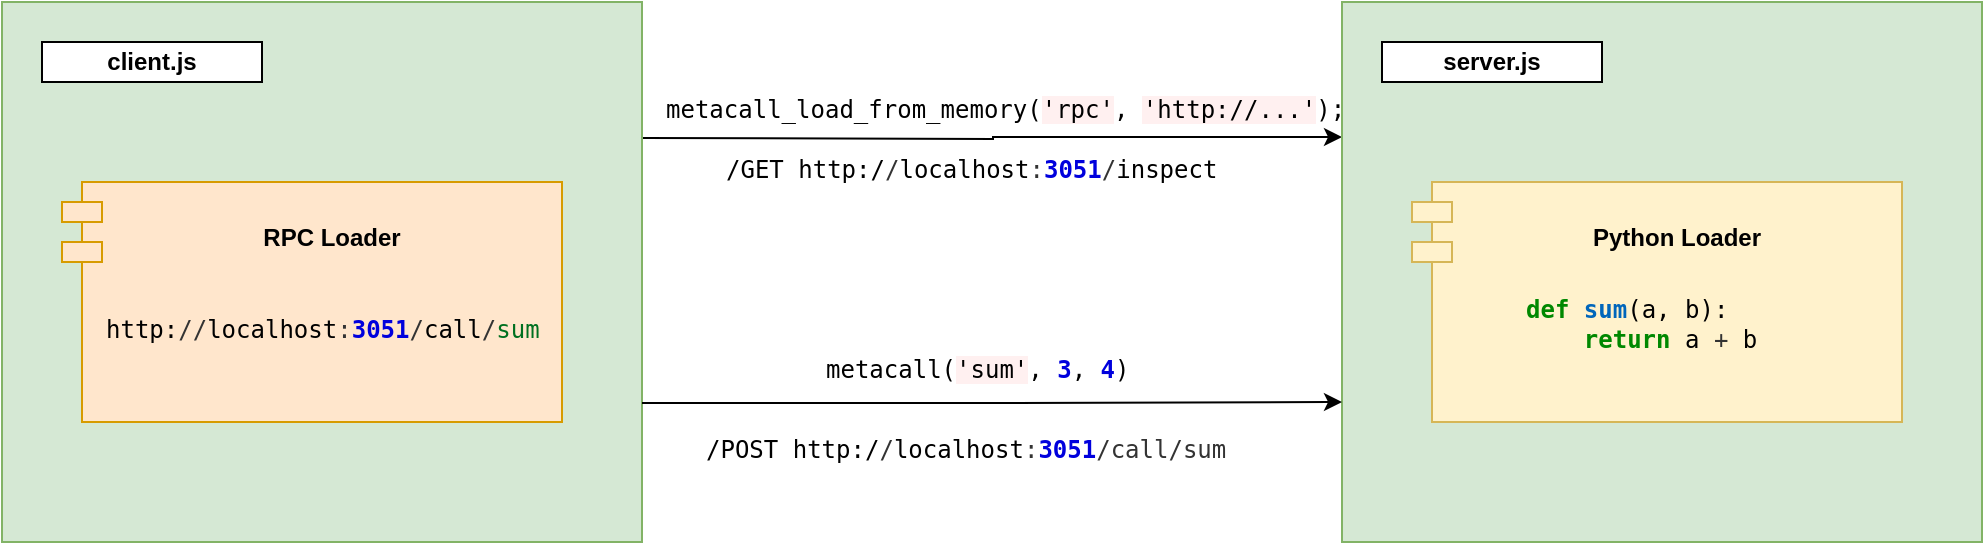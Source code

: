 <mxfile version="14.4.2" type="device"><diagram id="91RpeQeNJf2No1u0_wWO" name="Page-1"><mxGraphModel dx="1422" dy="718" grid="1" gridSize="10" guides="1" tooltips="1" connect="1" arrows="1" fold="1" page="1" pageScale="1" pageWidth="850" pageHeight="1100" math="0" shadow="0"><root><mxCell id="0"/><mxCell id="1" parent="0"/><mxCell id="6FSAroA0BBIPDFWEScML-8" style="edgeStyle=orthogonalEdgeStyle;rounded=0;orthogonalLoop=1;jettySize=auto;html=1;entryX=0;entryY=0.25;entryDx=0;entryDy=0;" parent="1" target="6FSAroA0BBIPDFWEScML-5" edge="1"><mxGeometry relative="1" as="geometry"><mxPoint x="340" y="298" as="sourcePoint"/></mxGeometry></mxCell><mxCell id="6FSAroA0BBIPDFWEScML-5" value="" style="rounded=0;whiteSpace=wrap;html=1;fillColor=#d5e8d4;strokeColor=#82b366;" parent="1" vertex="1"><mxGeometry x="690" y="230" width="320" height="270" as="geometry"/></mxCell><mxCell id="6FSAroA0BBIPDFWEScML-6" value="&lt;div&gt;&lt;b&gt;server.js&lt;/b&gt;&lt;/div&gt;" style="rounded=0;whiteSpace=wrap;html=1;" parent="1" vertex="1"><mxGeometry x="710" y="250" width="110" height="20" as="geometry"/></mxCell><mxCell id="6FSAroA0BBIPDFWEScML-13" value="&#xA;Python Loader&#xA;&#xA;" style="shape=module;align=right;spacingLeft=20;align=center;verticalAlign=top;fillColor=#fff2cc;strokeColor=#d6b656;fontStyle=1" parent="1" vertex="1"><mxGeometry x="725" y="320" width="245" height="120" as="geometry"/></mxCell><mxCell id="6FSAroA0BBIPDFWEScML-14" value="&lt;pre style=&quot;margin: 0 ; line-height: 125%&quot;&gt;&lt;span style=&quot;color: #008800 ; font-weight: bold&quot;&gt;def&lt;/span&gt; &lt;span style=&quot;color: #0066bb ; font-weight: bold&quot;&gt;sum&lt;/span&gt;(a, b):&#xA;    &lt;span style=&quot;color: #008800 ; font-weight: bold&quot;&gt;return&lt;/span&gt; a &lt;span style=&quot;color: #333333&quot;&gt;+&lt;/span&gt; b&lt;/pre&gt;" style="text;whiteSpace=wrap;html=1;" parent="1" vertex="1"><mxGeometry x="780" y="370" width="140" height="50" as="geometry"/></mxCell><mxCell id="6FSAroA0BBIPDFWEScML-16" value="" style="rounded=0;whiteSpace=wrap;html=1;fillColor=#d5e8d4;strokeColor=#82b366;" parent="1" vertex="1"><mxGeometry x="20" y="230" width="320" height="270" as="geometry"/></mxCell><mxCell id="6FSAroA0BBIPDFWEScML-17" value="&lt;b&gt;client.js&lt;/b&gt;" style="rounded=0;whiteSpace=wrap;html=1;" parent="1" vertex="1"><mxGeometry x="40" y="250" width="110" height="20" as="geometry"/></mxCell><mxCell id="6FSAroA0BBIPDFWEScML-18" value="&#xA;RPC Loader&#xA;" style="shape=module;align=right;spacingLeft=20;align=center;verticalAlign=top;fillColor=#ffe6cc;strokeColor=#d79b00;fontStyle=1;" parent="1" vertex="1"><mxGeometry x="50" y="320" width="250" height="120" as="geometry"/></mxCell><mxCell id="6FSAroA0BBIPDFWEScML-19" value="&lt;pre style=&quot;margin: 0 ; line-height: 125%&quot;&gt;http:&lt;span style=&quot;color: #333333&quot;&gt;//&lt;/span&gt;localhost&lt;span style=&quot;color: #333333&quot;&gt;:&lt;/span&gt;&lt;span style=&quot;color: #333333&quot;&gt;&lt;span&gt;&lt;span style=&quot;color: #333333&quot;&gt;&lt;/span&gt;&lt;span style=&quot;color: #0000dd ; font-weight: bold&quot;&gt;3051&lt;/span&gt;&lt;span style=&quot;color: #333333&quot;&gt;&lt;/span&gt;&lt;/span&gt;/&lt;/span&gt;call&lt;span style=&quot;color: #333333&quot;&gt;/&lt;/span&gt;&lt;span style=&quot;color: #007020&quot;&gt;sum&lt;/span&gt;&lt;/pre&gt;" style="text;whiteSpace=wrap;html=1;" parent="1" vertex="1"><mxGeometry x="70" y="380" width="200" height="30" as="geometry"/></mxCell><mxCell id="6FSAroA0BBIPDFWEScML-20" value="&lt;pre style=&quot;margin: 0 ; line-height: 125%&quot;&gt;&lt;span style=&quot;&quot;&gt;&lt;span style=&quot;color: rgb(0 , 0 , 0)&quot;&gt;/GET http:/&lt;/span&gt;&lt;span style=&quot;color: #333333&quot;&gt;/&lt;/span&gt;localhost&lt;span style=&quot;color: #333333&quot;&gt;:&lt;/span&gt;&lt;span style=&quot;color: #0000dd ; font-weight: bold&quot;&gt;3051&lt;/span&gt;&lt;span style=&quot;color: #333333&quot;&gt;/&lt;/span&gt;inspect&lt;/span&gt;&lt;/pre&gt;" style="text;whiteSpace=wrap;html=1;labelBackgroundColor=none;" parent="1" vertex="1"><mxGeometry x="380" y="300" width="250" height="30" as="geometry"/></mxCell><mxCell id="6FSAroA0BBIPDFWEScML-22" style="edgeStyle=orthogonalEdgeStyle;rounded=0;orthogonalLoop=1;jettySize=auto;html=1;entryX=0;entryY=0.25;entryDx=0;entryDy=0;" parent="1" edge="1"><mxGeometry relative="1" as="geometry"><mxPoint x="340" y="430.5" as="sourcePoint"/><mxPoint x="690" y="430" as="targetPoint"/><Array as="points"><mxPoint x="515" y="430"/></Array></mxGeometry></mxCell><mxCell id="6FSAroA0BBIPDFWEScML-24" value="&lt;pre style=&quot;margin: 0 ; line-height: 125%&quot;&gt;metacall_load_from_memory(&lt;span style=&quot;background-color: #fff0f0&quot;&gt;'rpc'&lt;/span&gt;, &lt;span style=&quot;background-color: #fff0f0&quot;&gt;'http://...'&lt;/span&gt;);&lt;/pre&gt;" style="text;whiteSpace=wrap;html=1;" parent="1" vertex="1"><mxGeometry x="350" y="270" width="350" height="30" as="geometry"/></mxCell><mxCell id="6FSAroA0BBIPDFWEScML-26" value="&lt;pre style=&quot;margin: 0 ; line-height: 125%&quot;&gt;metacall(&lt;span style=&quot;background-color: #fff0f0&quot;&gt;'sum'&lt;/span&gt;, &lt;span style=&quot;color: #0000dd ; font-weight: bold&quot;&gt;3&lt;/span&gt;, &lt;span style=&quot;color: #0000dd ; font-weight: bold&quot;&gt;4&lt;/span&gt;)&lt;/pre&gt;" style="text;whiteSpace=wrap;html=1;" parent="1" vertex="1"><mxGeometry x="430" y="400" width="150" height="30" as="geometry"/></mxCell><mxCell id="6FSAroA0BBIPDFWEScML-28" value="&lt;pre style=&quot;margin: 0 ; line-height: 125%&quot;&gt;&lt;span&gt;&lt;span style=&quot;color: rgb(0 , 0 , 0)&quot;&gt;/POST http:/&lt;/span&gt;&lt;span style=&quot;color: #333333&quot;&gt;/&lt;/span&gt;localhost&lt;span style=&quot;color: #333333&quot;&gt;:&lt;/span&gt;&lt;span style=&quot;color: #0000dd ; font-weight: bold&quot;&gt;3051&lt;/span&gt;&lt;span style=&quot;color: #333333&quot;&gt;/call/sum&lt;/span&gt;&lt;/span&gt;&lt;/pre&gt;" style="text;whiteSpace=wrap;html=1;labelBackgroundColor=none;" parent="1" vertex="1"><mxGeometry x="370" y="440" width="260" height="30" as="geometry"/></mxCell></root></mxGraphModel></diagram></mxfile>